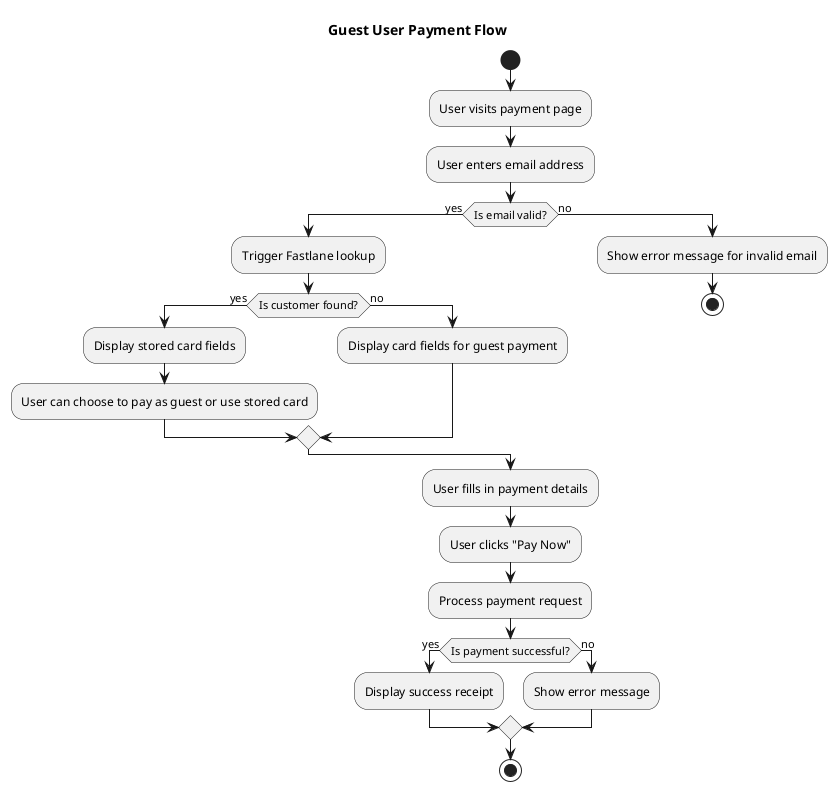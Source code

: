 @startuml
title Guest User Payment Flow

start

:User visits payment page;
:User enters email address;
if (Is email valid?) then (yes)
    :Trigger Fastlane lookup;
    if (Is customer found?) then (yes)
        :Display stored card fields;
        :User can choose to pay as guest or use stored card;
    else (no)
        :Display card fields for guest payment;
    endif
else (no)
    :Show error message for invalid email;
    stop
endif

:User fills in payment details;
:User clicks "Pay Now";

:Process payment request;
if (Is payment successful?) then (yes)
    :Display success receipt;
else (no)
    :Show error message;
endif

stop
@enduml